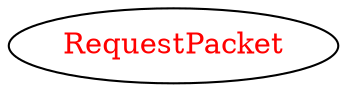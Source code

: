digraph dependencyGraph {
 concentrate=true;
 ranksep="2.0";
 rankdir="LR"; 
 splines="ortho";
"RequestPacket" [fontcolor="red"];
}